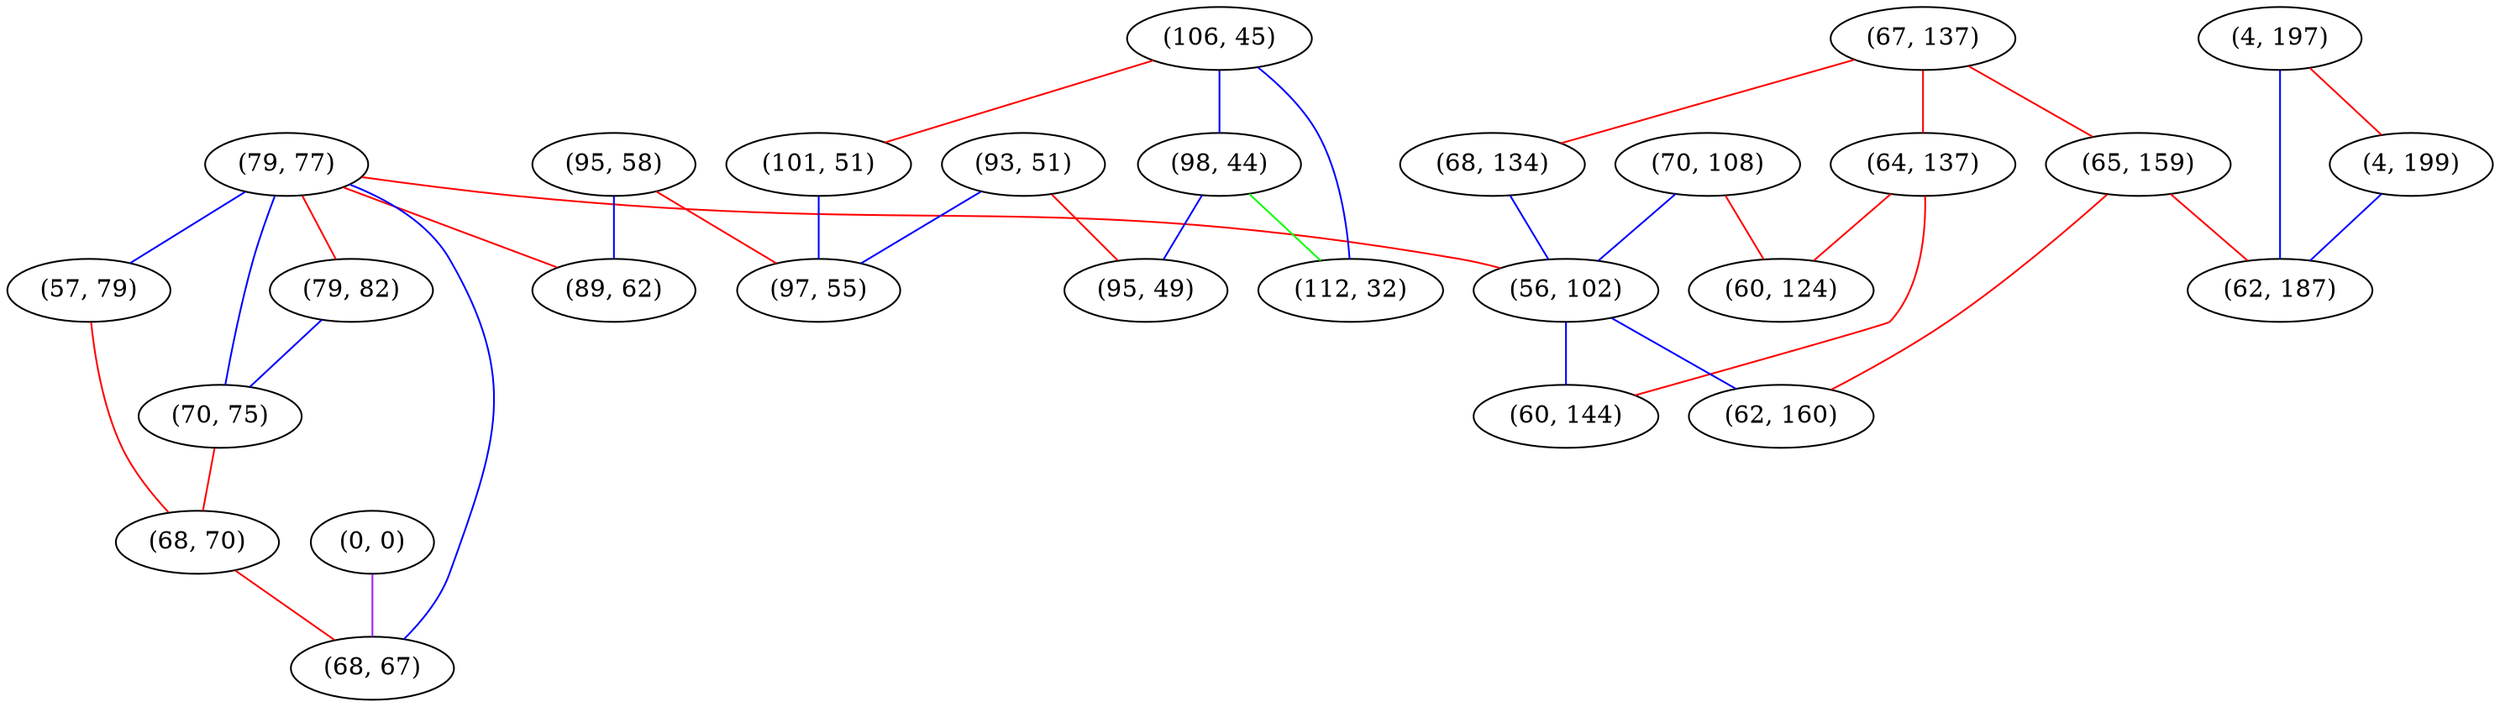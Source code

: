 graph "" {
"(79, 77)";
"(4, 197)";
"(106, 45)";
"(101, 51)";
"(67, 137)";
"(98, 44)";
"(57, 79)";
"(65, 159)";
"(68, 134)";
"(93, 51)";
"(95, 58)";
"(79, 82)";
"(64, 137)";
"(70, 108)";
"(4, 199)";
"(0, 0)";
"(89, 62)";
"(97, 55)";
"(70, 75)";
"(56, 102)";
"(112, 32)";
"(62, 160)";
"(62, 187)";
"(68, 70)";
"(60, 144)";
"(60, 124)";
"(95, 49)";
"(68, 67)";
"(79, 77)" -- "(89, 62)"  [color=red, key=0, weight=1];
"(79, 77)" -- "(79, 82)"  [color=red, key=0, weight=1];
"(79, 77)" -- "(70, 75)"  [color=blue, key=0, weight=3];
"(79, 77)" -- "(56, 102)"  [color=red, key=0, weight=1];
"(79, 77)" -- "(68, 67)"  [color=blue, key=0, weight=3];
"(79, 77)" -- "(57, 79)"  [color=blue, key=0, weight=3];
"(4, 197)" -- "(62, 187)"  [color=blue, key=0, weight=3];
"(4, 197)" -- "(4, 199)"  [color=red, key=0, weight=1];
"(106, 45)" -- "(112, 32)"  [color=blue, key=0, weight=3];
"(106, 45)" -- "(98, 44)"  [color=blue, key=0, weight=3];
"(106, 45)" -- "(101, 51)"  [color=red, key=0, weight=1];
"(101, 51)" -- "(97, 55)"  [color=blue, key=0, weight=3];
"(67, 137)" -- "(64, 137)"  [color=red, key=0, weight=1];
"(67, 137)" -- "(68, 134)"  [color=red, key=0, weight=1];
"(67, 137)" -- "(65, 159)"  [color=red, key=0, weight=1];
"(98, 44)" -- "(112, 32)"  [color=green, key=0, weight=2];
"(98, 44)" -- "(95, 49)"  [color=blue, key=0, weight=3];
"(57, 79)" -- "(68, 70)"  [color=red, key=0, weight=1];
"(65, 159)" -- "(62, 187)"  [color=red, key=0, weight=1];
"(65, 159)" -- "(62, 160)"  [color=red, key=0, weight=1];
"(68, 134)" -- "(56, 102)"  [color=blue, key=0, weight=3];
"(93, 51)" -- "(97, 55)"  [color=blue, key=0, weight=3];
"(93, 51)" -- "(95, 49)"  [color=red, key=0, weight=1];
"(95, 58)" -- "(89, 62)"  [color=blue, key=0, weight=3];
"(95, 58)" -- "(97, 55)"  [color=red, key=0, weight=1];
"(79, 82)" -- "(70, 75)"  [color=blue, key=0, weight=3];
"(64, 137)" -- "(60, 124)"  [color=red, key=0, weight=1];
"(64, 137)" -- "(60, 144)"  [color=red, key=0, weight=1];
"(70, 108)" -- "(56, 102)"  [color=blue, key=0, weight=3];
"(70, 108)" -- "(60, 124)"  [color=red, key=0, weight=1];
"(4, 199)" -- "(62, 187)"  [color=blue, key=0, weight=3];
"(0, 0)" -- "(68, 67)"  [color=purple, key=0, weight=4];
"(70, 75)" -- "(68, 70)"  [color=red, key=0, weight=1];
"(56, 102)" -- "(62, 160)"  [color=blue, key=0, weight=3];
"(56, 102)" -- "(60, 144)"  [color=blue, key=0, weight=3];
"(68, 70)" -- "(68, 67)"  [color=red, key=0, weight=1];
}
